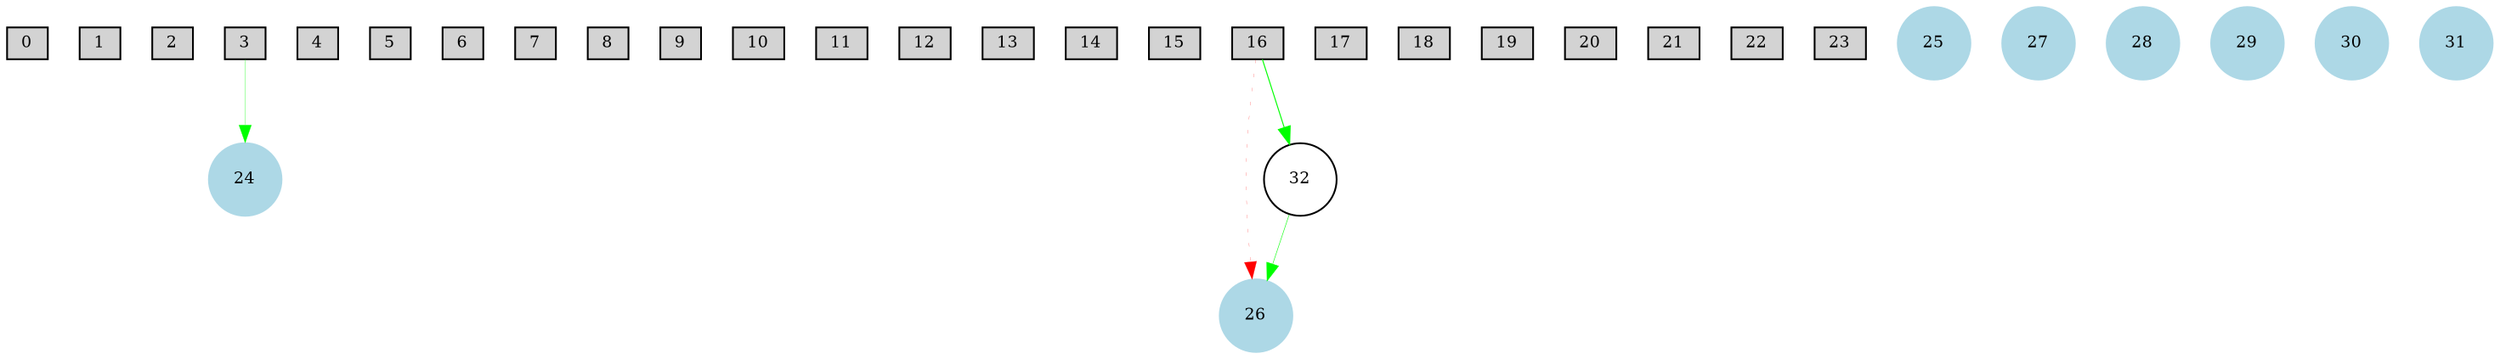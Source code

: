 digraph {
	node [fontsize=9 height=0.2 shape=circle width=0.2]
		0 [shape=box style=filled]
		1 [shape=box style=filled]
		2 [shape=box style=filled]
		3 [shape=box style=filled]
		4 [shape=box style=filled]
		5 [shape=box style=filled]
		6 [shape=box style=filled]
		7 [shape=box style=filled]
		8 [shape=box style=filled]
		9 [shape=box style=filled]
		10 [shape=box style=filled]
		11 [shape=box style=filled]
		12 [shape=box style=filled]
		13 [shape=box style=filled]
		14 [shape=box style=filled]
		15 [shape=box style=filled]
		16 [shape=box style=filled]
		17 [shape=box style=filled]
		18 [shape=box style=filled]
		19 [shape=box style=filled]
		20 [shape=box style=filled]
		21 [shape=box style=filled]
		22 [shape=box style=filled]
		23 [shape=box style=filled]
		24 [color=lightblue style=filled]
		25 [color=lightblue style=filled]
		26 [color=lightblue style=filled]
		27 [color=lightblue style=filled]
		28 [color=lightblue style=filled]
		29 [color=lightblue style=filled]
		30 [color=lightblue style=filled]
		31 [color=lightblue style=filled]
			3 -> 24 [color=green penwidth=0.16903467142878448 style=solid]
			16 -> 32 [color=green penwidth=0.5641942918800635 style=solid]
			16 -> 26 [color=red penwidth=0.1080484875804908 style=dotted]
			32 -> 26 [color=green penwidth=0.2851228341211379 style=solid]
}